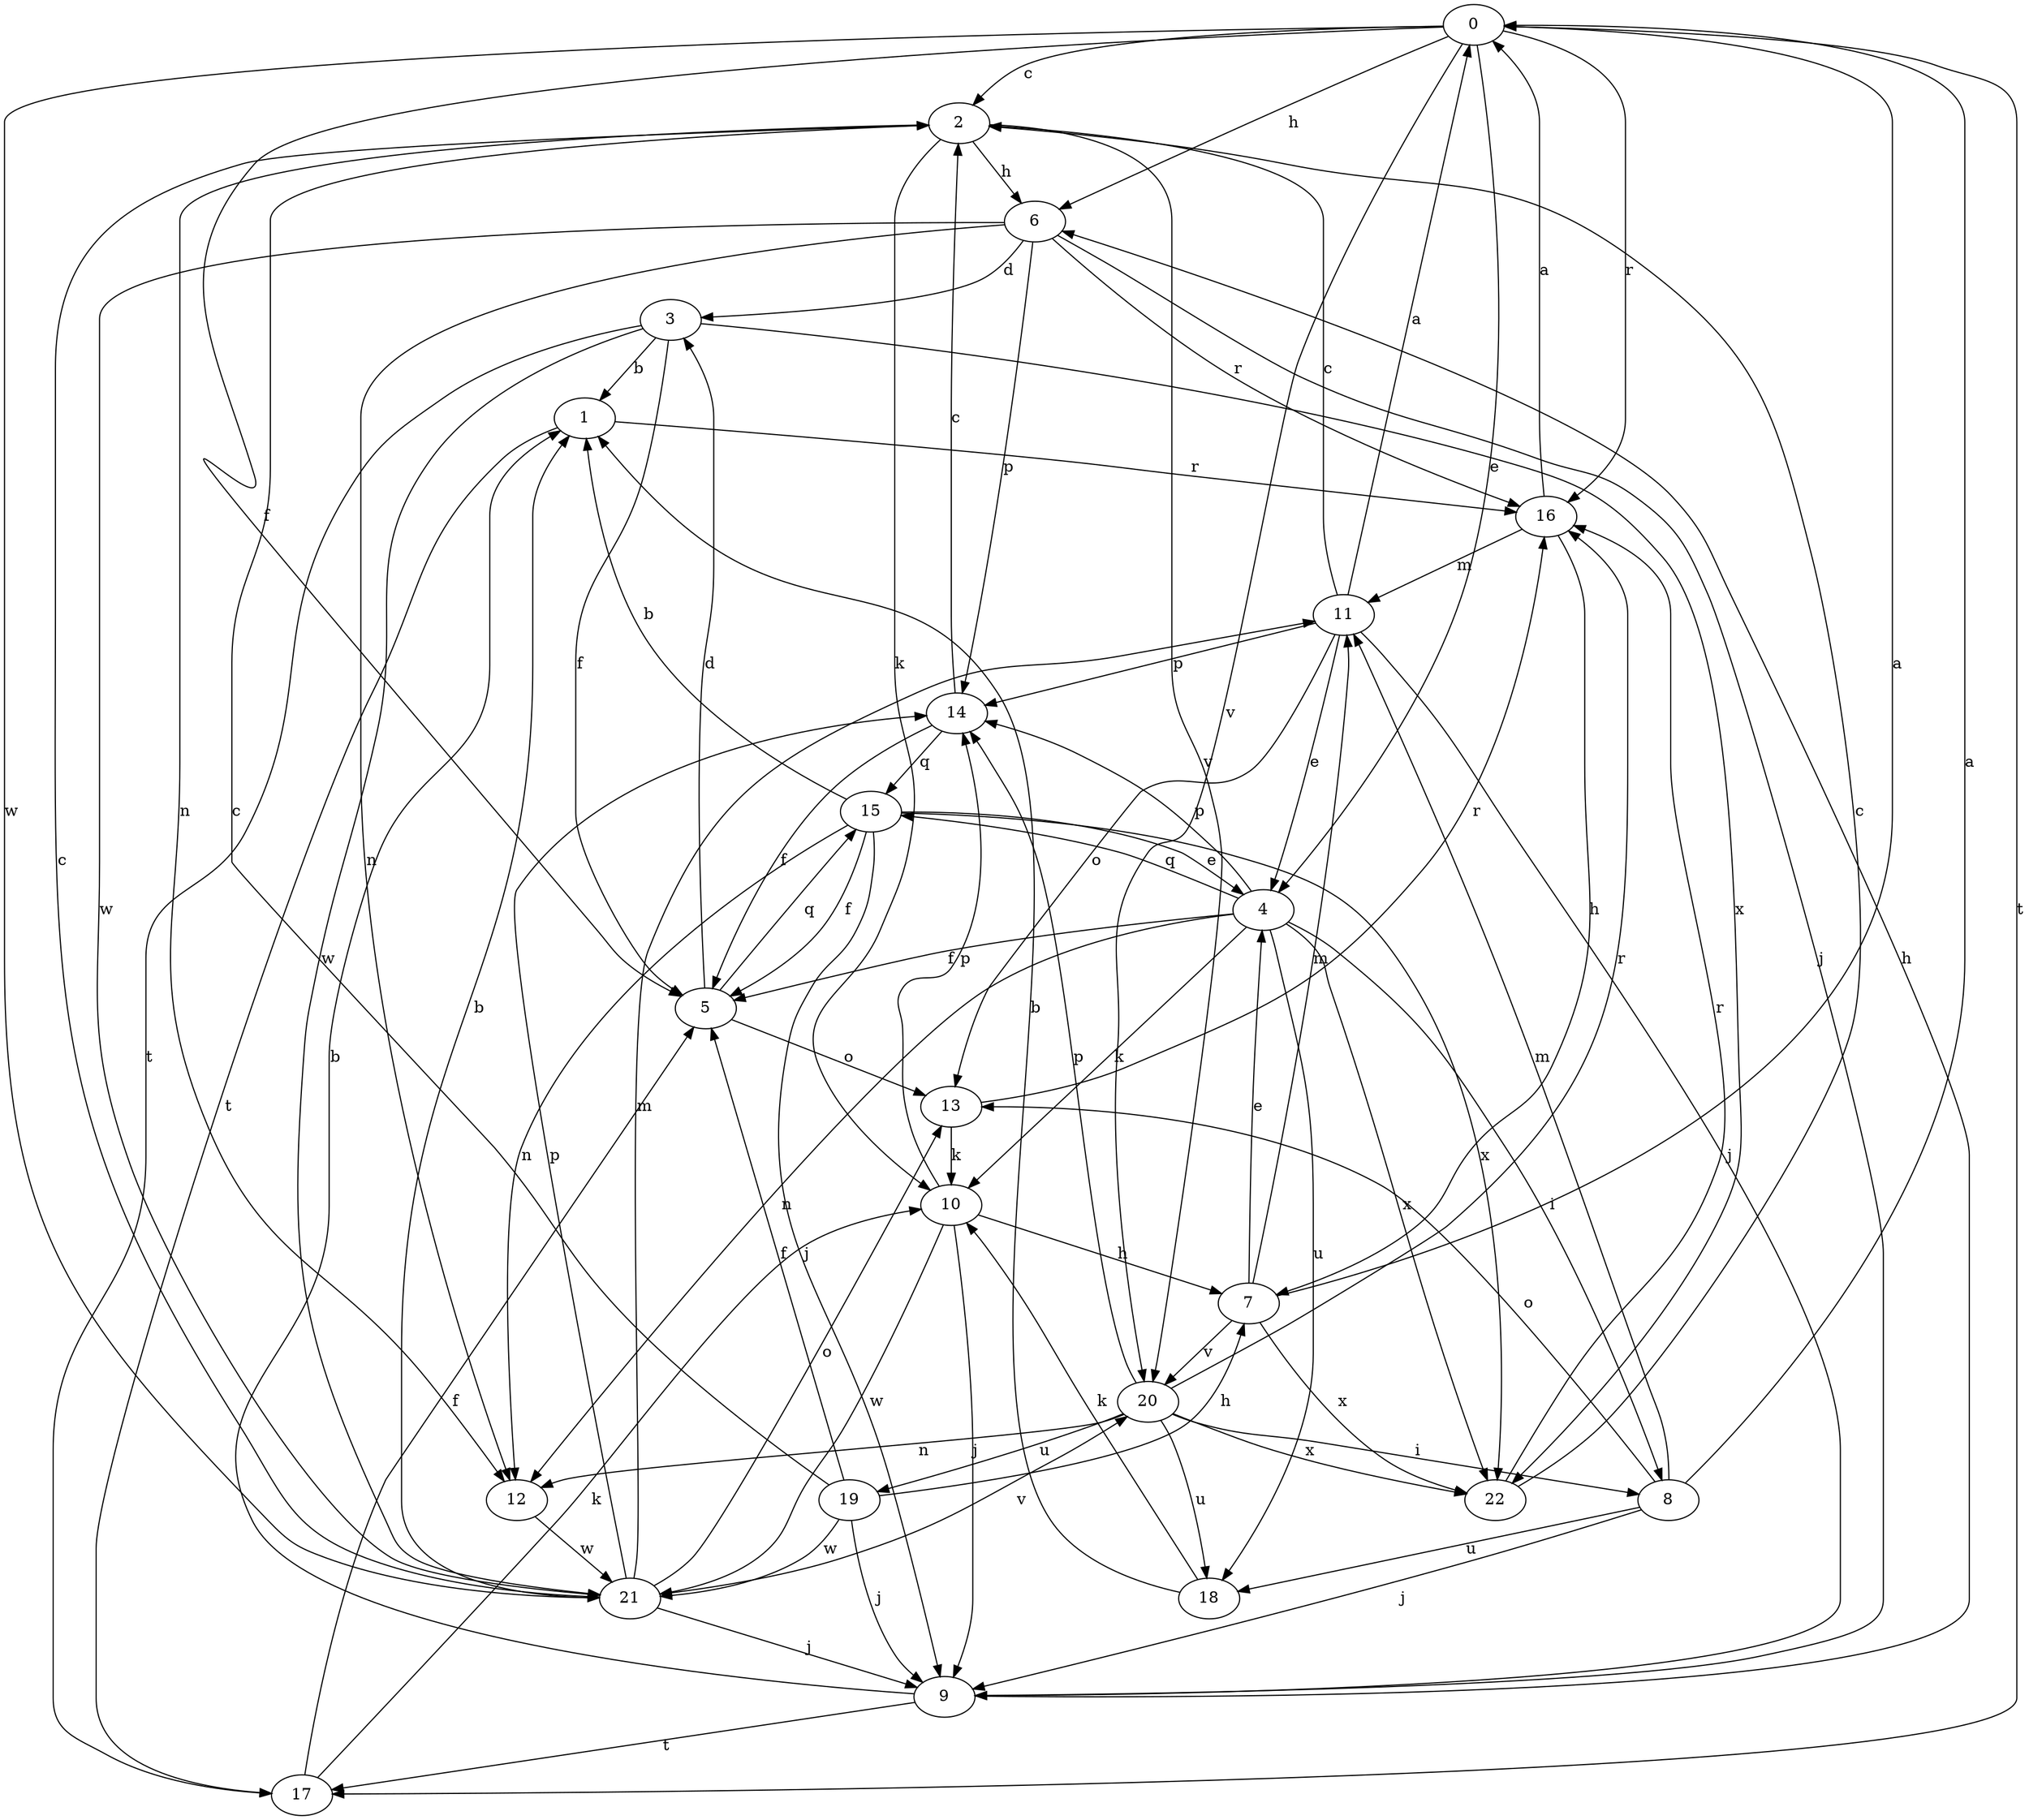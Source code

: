 strict digraph  {
0;
1;
2;
3;
4;
5;
6;
7;
8;
9;
10;
11;
12;
13;
14;
15;
16;
17;
18;
19;
20;
21;
22;
0 -> 2  [label=c];
0 -> 4  [label=e];
0 -> 5  [label=f];
0 -> 6  [label=h];
0 -> 16  [label=r];
0 -> 17  [label=t];
0 -> 20  [label=v];
0 -> 21  [label=w];
1 -> 16  [label=r];
1 -> 17  [label=t];
2 -> 6  [label=h];
2 -> 10  [label=k];
2 -> 12  [label=n];
2 -> 20  [label=v];
3 -> 1  [label=b];
3 -> 5  [label=f];
3 -> 17  [label=t];
3 -> 21  [label=w];
3 -> 22  [label=x];
4 -> 5  [label=f];
4 -> 8  [label=i];
4 -> 10  [label=k];
4 -> 12  [label=n];
4 -> 14  [label=p];
4 -> 15  [label=q];
4 -> 18  [label=u];
4 -> 22  [label=x];
5 -> 3  [label=d];
5 -> 13  [label=o];
5 -> 15  [label=q];
6 -> 3  [label=d];
6 -> 9  [label=j];
6 -> 12  [label=n];
6 -> 14  [label=p];
6 -> 16  [label=r];
6 -> 21  [label=w];
7 -> 0  [label=a];
7 -> 4  [label=e];
7 -> 11  [label=m];
7 -> 20  [label=v];
7 -> 22  [label=x];
8 -> 0  [label=a];
8 -> 9  [label=j];
8 -> 11  [label=m];
8 -> 13  [label=o];
8 -> 18  [label=u];
9 -> 1  [label=b];
9 -> 6  [label=h];
9 -> 17  [label=t];
10 -> 7  [label=h];
10 -> 9  [label=j];
10 -> 14  [label=p];
10 -> 21  [label=w];
11 -> 0  [label=a];
11 -> 2  [label=c];
11 -> 4  [label=e];
11 -> 9  [label=j];
11 -> 13  [label=o];
11 -> 14  [label=p];
12 -> 21  [label=w];
13 -> 10  [label=k];
13 -> 16  [label=r];
14 -> 2  [label=c];
14 -> 5  [label=f];
14 -> 15  [label=q];
15 -> 1  [label=b];
15 -> 4  [label=e];
15 -> 5  [label=f];
15 -> 9  [label=j];
15 -> 12  [label=n];
15 -> 22  [label=x];
16 -> 0  [label=a];
16 -> 7  [label=h];
16 -> 11  [label=m];
17 -> 5  [label=f];
17 -> 10  [label=k];
18 -> 1  [label=b];
18 -> 10  [label=k];
19 -> 2  [label=c];
19 -> 5  [label=f];
19 -> 7  [label=h];
19 -> 9  [label=j];
19 -> 21  [label=w];
20 -> 8  [label=i];
20 -> 12  [label=n];
20 -> 14  [label=p];
20 -> 16  [label=r];
20 -> 18  [label=u];
20 -> 19  [label=u];
20 -> 22  [label=x];
21 -> 1  [label=b];
21 -> 2  [label=c];
21 -> 9  [label=j];
21 -> 11  [label=m];
21 -> 13  [label=o];
21 -> 14  [label=p];
21 -> 20  [label=v];
22 -> 2  [label=c];
22 -> 16  [label=r];
}
